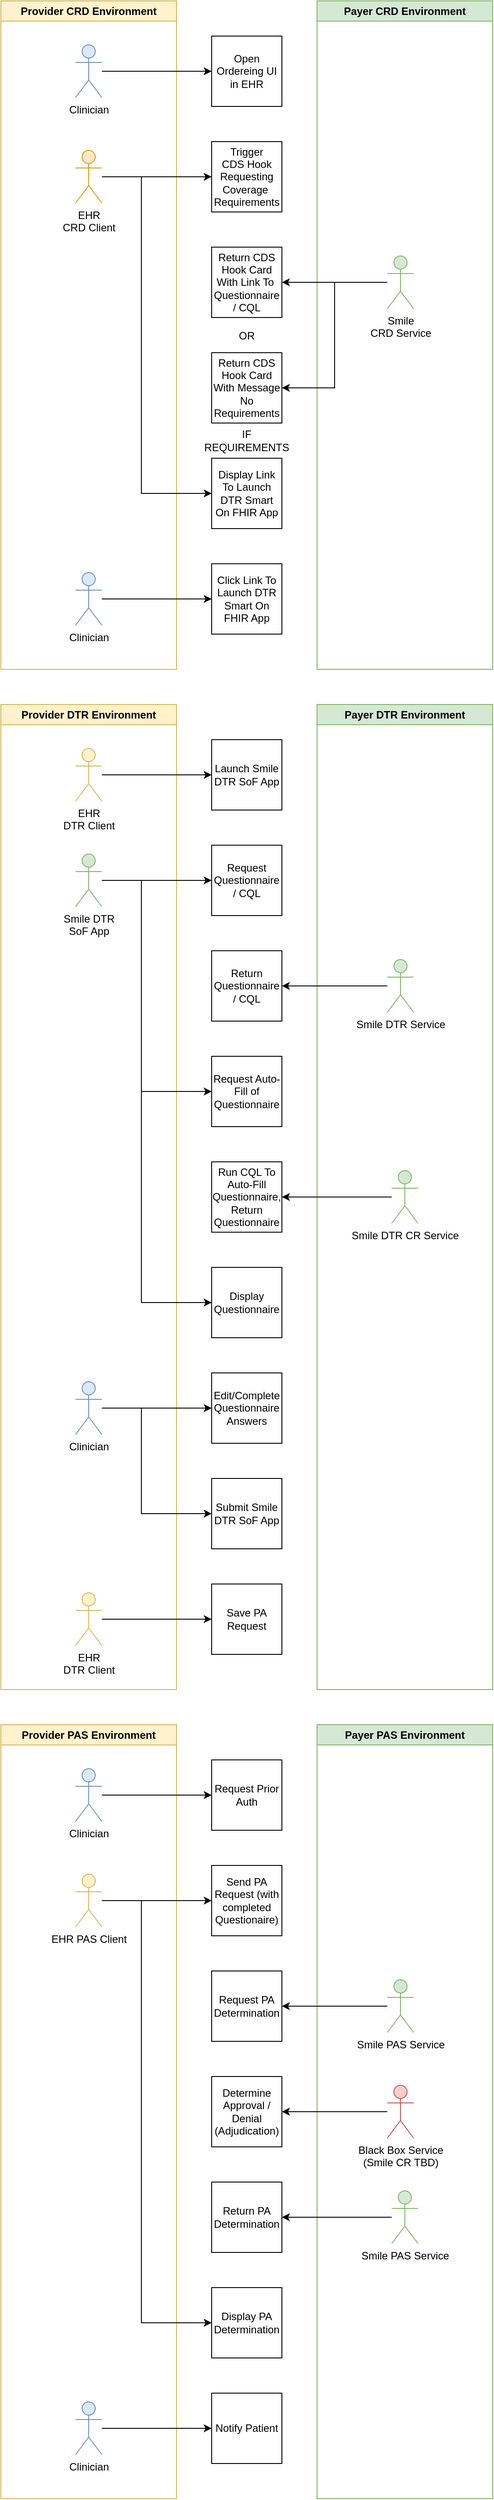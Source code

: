 <mxfile version="21.2.8" type="device">
  <diagram name="Page-1" id="SOqGkkcfoG1m2xs4eLnT">
    <mxGraphModel dx="1098" dy="779" grid="1" gridSize="10" guides="1" tooltips="1" connect="1" arrows="1" fold="1" page="1" pageScale="1" pageWidth="850" pageHeight="1100" math="0" shadow="0">
      <root>
        <mxCell id="0" />
        <mxCell id="1" parent="0" />
        <mxCell id="slQ0p0RlZzj3LKLuBi1Q-2" value="Open Ordereing UI in EHR" style="whiteSpace=wrap;html=1;aspect=fixed;" vertex="1" parent="1">
          <mxGeometry x="280" y="80" width="80" height="80" as="geometry" />
        </mxCell>
        <mxCell id="slQ0p0RlZzj3LKLuBi1Q-4" value="Provider CRD Environment" style="swimlane;whiteSpace=wrap;html=1;fillColor=#fff2cc;strokeColor=#d6b656;" vertex="1" parent="1">
          <mxGeometry x="40" y="40" width="200" height="760" as="geometry" />
        </mxCell>
        <mxCell id="slQ0p0RlZzj3LKLuBi1Q-1" value="EHR&lt;br&gt;CRD Client" style="shape=umlActor;verticalLabelPosition=bottom;verticalAlign=top;html=1;outlineConnect=0;fillColor=#ffe6cc;strokeColor=#d79b00;" vertex="1" parent="slQ0p0RlZzj3LKLuBi1Q-4">
          <mxGeometry x="85" y="170" width="30" height="60" as="geometry" />
        </mxCell>
        <mxCell id="slQ0p0RlZzj3LKLuBi1Q-6" value="Clinician" style="shape=umlActor;verticalLabelPosition=bottom;verticalAlign=top;html=1;outlineConnect=0;fillColor=#dae8fc;strokeColor=#6c8ebf;" vertex="1" parent="slQ0p0RlZzj3LKLuBi1Q-4">
          <mxGeometry x="85" y="50" width="30" height="60" as="geometry" />
        </mxCell>
        <mxCell id="slQ0p0RlZzj3LKLuBi1Q-26" value="Clinician" style="shape=umlActor;verticalLabelPosition=bottom;verticalAlign=top;html=1;outlineConnect=0;fillColor=#dae8fc;strokeColor=#6c8ebf;" vertex="1" parent="slQ0p0RlZzj3LKLuBi1Q-4">
          <mxGeometry x="85" y="650" width="30" height="60" as="geometry" />
        </mxCell>
        <mxCell id="slQ0p0RlZzj3LKLuBi1Q-5" value="Payer CRD Environment" style="swimlane;whiteSpace=wrap;html=1;fillColor=#d5e8d4;strokeColor=#82b366;" vertex="1" parent="1">
          <mxGeometry x="400" y="40" width="200" height="760" as="geometry" />
        </mxCell>
        <mxCell id="slQ0p0RlZzj3LKLuBi1Q-9" value="Smile&lt;br&gt;CRD Service" style="shape=umlActor;verticalLabelPosition=bottom;verticalAlign=top;html=1;outlineConnect=0;fillColor=#d5e8d4;strokeColor=#82b366;" vertex="1" parent="slQ0p0RlZzj3LKLuBi1Q-5">
          <mxGeometry x="80" y="290" width="30" height="60" as="geometry" />
        </mxCell>
        <mxCell id="slQ0p0RlZzj3LKLuBi1Q-7" style="edgeStyle=orthogonalEdgeStyle;rounded=0;orthogonalLoop=1;jettySize=auto;html=1;" edge="1" parent="1" source="slQ0p0RlZzj3LKLuBi1Q-6" target="slQ0p0RlZzj3LKLuBi1Q-2">
          <mxGeometry relative="1" as="geometry" />
        </mxCell>
        <mxCell id="slQ0p0RlZzj3LKLuBi1Q-8" value="Trigger&lt;br&gt;CDS Hook Requesting&lt;br&gt;Coverage&amp;nbsp;&lt;br&gt;Requirements" style="whiteSpace=wrap;html=1;aspect=fixed;" vertex="1" parent="1">
          <mxGeometry x="280" y="200" width="80" height="80" as="geometry" />
        </mxCell>
        <mxCell id="slQ0p0RlZzj3LKLuBi1Q-12" style="edgeStyle=orthogonalEdgeStyle;rounded=0;orthogonalLoop=1;jettySize=auto;html=1;" edge="1" parent="1" source="slQ0p0RlZzj3LKLuBi1Q-1" target="slQ0p0RlZzj3LKLuBi1Q-8">
          <mxGeometry relative="1" as="geometry" />
        </mxCell>
        <mxCell id="slQ0p0RlZzj3LKLuBi1Q-13" value="Return CDS Hook Card With Link To&amp;nbsp;&lt;br&gt;Questionnaire / CQL" style="whiteSpace=wrap;html=1;aspect=fixed;" vertex="1" parent="1">
          <mxGeometry x="280" y="320" width="80" height="80" as="geometry" />
        </mxCell>
        <mxCell id="slQ0p0RlZzj3LKLuBi1Q-15" style="edgeStyle=orthogonalEdgeStyle;rounded=0;orthogonalLoop=1;jettySize=auto;html=1;entryX=1;entryY=0.5;entryDx=0;entryDy=0;" edge="1" parent="1" source="slQ0p0RlZzj3LKLuBi1Q-9" target="slQ0p0RlZzj3LKLuBi1Q-13">
          <mxGeometry relative="1" as="geometry" />
        </mxCell>
        <mxCell id="slQ0p0RlZzj3LKLuBi1Q-16" value="Return CDS Hook Card With Message No&lt;br&gt;Requirements" style="whiteSpace=wrap;html=1;aspect=fixed;" vertex="1" parent="1">
          <mxGeometry x="280" y="440" width="80" height="80" as="geometry" />
        </mxCell>
        <mxCell id="slQ0p0RlZzj3LKLuBi1Q-17" value="OR" style="text;html=1;strokeColor=none;fillColor=none;align=center;verticalAlign=middle;whiteSpace=wrap;rounded=0;" vertex="1" parent="1">
          <mxGeometry x="290" y="406" width="60" height="30" as="geometry" />
        </mxCell>
        <mxCell id="slQ0p0RlZzj3LKLuBi1Q-18" style="edgeStyle=orthogonalEdgeStyle;rounded=0;orthogonalLoop=1;jettySize=auto;html=1;entryX=1;entryY=0.5;entryDx=0;entryDy=0;" edge="1" parent="1" source="slQ0p0RlZzj3LKLuBi1Q-9" target="slQ0p0RlZzj3LKLuBi1Q-16">
          <mxGeometry relative="1" as="geometry" />
        </mxCell>
        <mxCell id="slQ0p0RlZzj3LKLuBi1Q-23" value="Display Link To Launch DTR Smart On FHIR App" style="whiteSpace=wrap;html=1;aspect=fixed;" vertex="1" parent="1">
          <mxGeometry x="280" y="560" width="80" height="80" as="geometry" />
        </mxCell>
        <mxCell id="slQ0p0RlZzj3LKLuBi1Q-25" style="edgeStyle=orthogonalEdgeStyle;rounded=0;orthogonalLoop=1;jettySize=auto;html=1;entryX=0;entryY=0.5;entryDx=0;entryDy=0;" edge="1" parent="1" source="slQ0p0RlZzj3LKLuBi1Q-1" target="slQ0p0RlZzj3LKLuBi1Q-23">
          <mxGeometry relative="1" as="geometry">
            <Array as="points">
              <mxPoint x="200" y="240" />
              <mxPoint x="200" y="600" />
            </Array>
          </mxGeometry>
        </mxCell>
        <mxCell id="slQ0p0RlZzj3LKLuBi1Q-27" value="Click Link To Launch DTR Smart On FHIR App" style="whiteSpace=wrap;html=1;aspect=fixed;" vertex="1" parent="1">
          <mxGeometry x="280" y="680" width="80" height="80" as="geometry" />
        </mxCell>
        <mxCell id="slQ0p0RlZzj3LKLuBi1Q-28" style="edgeStyle=orthogonalEdgeStyle;rounded=0;orthogonalLoop=1;jettySize=auto;html=1;entryX=0;entryY=0.5;entryDx=0;entryDy=0;" edge="1" parent="1" source="slQ0p0RlZzj3LKLuBi1Q-26" target="slQ0p0RlZzj3LKLuBi1Q-27">
          <mxGeometry relative="1" as="geometry" />
        </mxCell>
        <mxCell id="slQ0p0RlZzj3LKLuBi1Q-29" value="IF&lt;br&gt;REQUIREMENTS" style="text;html=1;strokeColor=none;fillColor=none;align=center;verticalAlign=middle;whiteSpace=wrap;rounded=0;" vertex="1" parent="1">
          <mxGeometry x="290" y="525" width="60" height="30" as="geometry" />
        </mxCell>
        <mxCell id="slQ0p0RlZzj3LKLuBi1Q-50" value="Launch Smile DTR SoF App" style="whiteSpace=wrap;html=1;aspect=fixed;" vertex="1" parent="1">
          <mxGeometry x="280" y="880" width="80" height="80" as="geometry" />
        </mxCell>
        <mxCell id="slQ0p0RlZzj3LKLuBi1Q-51" value="Provider DTR Environment" style="swimlane;whiteSpace=wrap;html=1;fillColor=#fff2cc;strokeColor=#d6b656;" vertex="1" parent="1">
          <mxGeometry x="40" y="840" width="200" height="1120" as="geometry" />
        </mxCell>
        <mxCell id="slQ0p0RlZzj3LKLuBi1Q-52" value="Smile DTR&lt;br&gt;SoF App" style="shape=umlActor;verticalLabelPosition=bottom;verticalAlign=top;html=1;outlineConnect=0;fillColor=#d5e8d4;strokeColor=#82b366;" vertex="1" parent="slQ0p0RlZzj3LKLuBi1Q-51">
          <mxGeometry x="85" y="170" width="30" height="60" as="geometry" />
        </mxCell>
        <mxCell id="slQ0p0RlZzj3LKLuBi1Q-53" value="EHR&lt;br style=&quot;border-color: var(--border-color);&quot;&gt;DTR Client" style="shape=umlActor;verticalLabelPosition=bottom;verticalAlign=top;html=1;outlineConnect=0;fillColor=#fff2cc;strokeColor=#d6b656;" vertex="1" parent="slQ0p0RlZzj3LKLuBi1Q-51">
          <mxGeometry x="85" y="50" width="30" height="60" as="geometry" />
        </mxCell>
        <mxCell id="slQ0p0RlZzj3LKLuBi1Q-54" value="Clinician" style="shape=umlActor;verticalLabelPosition=bottom;verticalAlign=top;html=1;outlineConnect=0;fillColor=#dae8fc;strokeColor=#6c8ebf;" vertex="1" parent="slQ0p0RlZzj3LKLuBi1Q-51">
          <mxGeometry x="85" y="770" width="30" height="60" as="geometry" />
        </mxCell>
        <mxCell id="slQ0p0RlZzj3LKLuBi1Q-84" value="EHR&lt;br style=&quot;border-color: var(--border-color);&quot;&gt;DTR Client" style="shape=umlActor;verticalLabelPosition=bottom;verticalAlign=top;html=1;outlineConnect=0;fillColor=#fff2cc;strokeColor=#d6b656;" vertex="1" parent="slQ0p0RlZzj3LKLuBi1Q-51">
          <mxGeometry x="85" y="1010" width="30" height="60" as="geometry" />
        </mxCell>
        <mxCell id="slQ0p0RlZzj3LKLuBi1Q-55" value="Payer DTR Environment" style="swimlane;whiteSpace=wrap;html=1;fillColor=#d5e8d4;strokeColor=#82b366;" vertex="1" parent="1">
          <mxGeometry x="400" y="840" width="200" height="1120" as="geometry" />
        </mxCell>
        <mxCell id="slQ0p0RlZzj3LKLuBi1Q-56" value="Smile DTR Service" style="shape=umlActor;verticalLabelPosition=bottom;verticalAlign=top;html=1;outlineConnect=0;fillColor=#d5e8d4;strokeColor=#82b366;" vertex="1" parent="slQ0p0RlZzj3LKLuBi1Q-55">
          <mxGeometry x="80" y="290" width="30" height="60" as="geometry" />
        </mxCell>
        <mxCell id="slQ0p0RlZzj3LKLuBi1Q-72" value="Smile DTR CR Service" style="shape=umlActor;verticalLabelPosition=bottom;verticalAlign=top;html=1;outlineConnect=0;fillColor=#d5e8d4;strokeColor=#82b366;" vertex="1" parent="slQ0p0RlZzj3LKLuBi1Q-55">
          <mxGeometry x="85" y="530" width="30" height="60" as="geometry" />
        </mxCell>
        <mxCell id="slQ0p0RlZzj3LKLuBi1Q-57" style="edgeStyle=orthogonalEdgeStyle;rounded=0;orthogonalLoop=1;jettySize=auto;html=1;" edge="1" parent="1" source="slQ0p0RlZzj3LKLuBi1Q-53" target="slQ0p0RlZzj3LKLuBi1Q-50">
          <mxGeometry relative="1" as="geometry" />
        </mxCell>
        <mxCell id="slQ0p0RlZzj3LKLuBi1Q-58" value="Request Questionnaire / CQL" style="whiteSpace=wrap;html=1;aspect=fixed;" vertex="1" parent="1">
          <mxGeometry x="280" y="1000" width="80" height="80" as="geometry" />
        </mxCell>
        <mxCell id="slQ0p0RlZzj3LKLuBi1Q-59" style="edgeStyle=orthogonalEdgeStyle;rounded=0;orthogonalLoop=1;jettySize=auto;html=1;" edge="1" parent="1" source="slQ0p0RlZzj3LKLuBi1Q-52" target="slQ0p0RlZzj3LKLuBi1Q-58">
          <mxGeometry relative="1" as="geometry" />
        </mxCell>
        <mxCell id="slQ0p0RlZzj3LKLuBi1Q-60" value="Return Questionnaire / CQL" style="whiteSpace=wrap;html=1;aspect=fixed;" vertex="1" parent="1">
          <mxGeometry x="280" y="1120" width="80" height="80" as="geometry" />
        </mxCell>
        <mxCell id="slQ0p0RlZzj3LKLuBi1Q-61" style="edgeStyle=orthogonalEdgeStyle;rounded=0;orthogonalLoop=1;jettySize=auto;html=1;entryX=1;entryY=0.5;entryDx=0;entryDy=0;" edge="1" parent="1" source="slQ0p0RlZzj3LKLuBi1Q-56" target="slQ0p0RlZzj3LKLuBi1Q-60">
          <mxGeometry relative="1" as="geometry" />
        </mxCell>
        <mxCell id="slQ0p0RlZzj3LKLuBi1Q-62" value="Request Auto-&lt;br&gt;Fill of Questionnaire" style="whiteSpace=wrap;html=1;aspect=fixed;" vertex="1" parent="1">
          <mxGeometry x="280" y="1240" width="80" height="80" as="geometry" />
        </mxCell>
        <mxCell id="slQ0p0RlZzj3LKLuBi1Q-65" value="Run CQL To Auto-Fill Questionnaire,&lt;br&gt;Return Questionnaire" style="whiteSpace=wrap;html=1;aspect=fixed;" vertex="1" parent="1">
          <mxGeometry x="280" y="1360" width="80" height="80" as="geometry" />
        </mxCell>
        <mxCell id="slQ0p0RlZzj3LKLuBi1Q-67" value="Display Questionnaire" style="whiteSpace=wrap;html=1;aspect=fixed;" vertex="1" parent="1">
          <mxGeometry x="280" y="1480" width="80" height="80" as="geometry" />
        </mxCell>
        <mxCell id="slQ0p0RlZzj3LKLuBi1Q-73" style="edgeStyle=orthogonalEdgeStyle;rounded=0;orthogonalLoop=1;jettySize=auto;html=1;entryX=1;entryY=0.5;entryDx=0;entryDy=0;" edge="1" parent="1" source="slQ0p0RlZzj3LKLuBi1Q-72" target="slQ0p0RlZzj3LKLuBi1Q-65">
          <mxGeometry relative="1" as="geometry" />
        </mxCell>
        <mxCell id="slQ0p0RlZzj3LKLuBi1Q-76" style="edgeStyle=orthogonalEdgeStyle;rounded=0;orthogonalLoop=1;jettySize=auto;html=1;entryX=0;entryY=0.5;entryDx=0;entryDy=0;" edge="1" parent="1" source="slQ0p0RlZzj3LKLuBi1Q-52" target="slQ0p0RlZzj3LKLuBi1Q-62">
          <mxGeometry relative="1" as="geometry">
            <Array as="points">
              <mxPoint x="200" y="1040" />
              <mxPoint x="200" y="1280" />
            </Array>
          </mxGeometry>
        </mxCell>
        <mxCell id="slQ0p0RlZzj3LKLuBi1Q-77" style="edgeStyle=orthogonalEdgeStyle;rounded=0;orthogonalLoop=1;jettySize=auto;html=1;entryX=0;entryY=0.5;entryDx=0;entryDy=0;" edge="1" parent="1" source="slQ0p0RlZzj3LKLuBi1Q-52" target="slQ0p0RlZzj3LKLuBi1Q-67">
          <mxGeometry relative="1" as="geometry">
            <Array as="points">
              <mxPoint x="200" y="1040" />
              <mxPoint x="200" y="1520" />
            </Array>
          </mxGeometry>
        </mxCell>
        <mxCell id="slQ0p0RlZzj3LKLuBi1Q-78" value="Edit/Complete Questionnaire Answers" style="whiteSpace=wrap;html=1;aspect=fixed;" vertex="1" parent="1">
          <mxGeometry x="280" y="1600" width="80" height="80" as="geometry" />
        </mxCell>
        <mxCell id="slQ0p0RlZzj3LKLuBi1Q-79" style="edgeStyle=orthogonalEdgeStyle;rounded=0;orthogonalLoop=1;jettySize=auto;html=1;" edge="1" parent="1" source="slQ0p0RlZzj3LKLuBi1Q-54" target="slQ0p0RlZzj3LKLuBi1Q-78">
          <mxGeometry relative="1" as="geometry" />
        </mxCell>
        <mxCell id="slQ0p0RlZzj3LKLuBi1Q-80" value="Submit Smile DTR SoF App" style="whiteSpace=wrap;html=1;aspect=fixed;" vertex="1" parent="1">
          <mxGeometry x="280" y="1720" width="80" height="80" as="geometry" />
        </mxCell>
        <mxCell id="slQ0p0RlZzj3LKLuBi1Q-81" style="edgeStyle=orthogonalEdgeStyle;rounded=0;orthogonalLoop=1;jettySize=auto;html=1;entryX=0;entryY=0.5;entryDx=0;entryDy=0;" edge="1" parent="1" source="slQ0p0RlZzj3LKLuBi1Q-54" target="slQ0p0RlZzj3LKLuBi1Q-80">
          <mxGeometry relative="1" as="geometry">
            <Array as="points">
              <mxPoint x="200" y="1640" />
              <mxPoint x="200" y="1760" />
            </Array>
          </mxGeometry>
        </mxCell>
        <mxCell id="slQ0p0RlZzj3LKLuBi1Q-82" value="Save PA Request" style="whiteSpace=wrap;html=1;aspect=fixed;" vertex="1" parent="1">
          <mxGeometry x="280" y="1840" width="80" height="80" as="geometry" />
        </mxCell>
        <mxCell id="slQ0p0RlZzj3LKLuBi1Q-86" style="edgeStyle=orthogonalEdgeStyle;rounded=0;orthogonalLoop=1;jettySize=auto;html=1;" edge="1" parent="1" source="slQ0p0RlZzj3LKLuBi1Q-84" target="slQ0p0RlZzj3LKLuBi1Q-82">
          <mxGeometry relative="1" as="geometry" />
        </mxCell>
        <mxCell id="slQ0p0RlZzj3LKLuBi1Q-89" value="Request Prior Auth" style="whiteSpace=wrap;html=1;aspect=fixed;" vertex="1" parent="1">
          <mxGeometry x="280" y="2040" width="80" height="80" as="geometry" />
        </mxCell>
        <mxCell id="slQ0p0RlZzj3LKLuBi1Q-90" value="Provider PAS Environment" style="swimlane;whiteSpace=wrap;html=1;fillColor=#fff2cc;strokeColor=#d6b656;" vertex="1" parent="1">
          <mxGeometry x="40" y="2000" width="200" height="880" as="geometry" />
        </mxCell>
        <mxCell id="slQ0p0RlZzj3LKLuBi1Q-91" value="EHR PAS Client" style="shape=umlActor;verticalLabelPosition=bottom;verticalAlign=top;html=1;outlineConnect=0;fillColor=#fff2cc;strokeColor=#d6b656;" vertex="1" parent="slQ0p0RlZzj3LKLuBi1Q-90">
          <mxGeometry x="85" y="170" width="30" height="60" as="geometry" />
        </mxCell>
        <mxCell id="slQ0p0RlZzj3LKLuBi1Q-92" value="Clinician" style="shape=umlActor;verticalLabelPosition=bottom;verticalAlign=top;html=1;outlineConnect=0;fillColor=#dae8fc;strokeColor=#6c8ebf;" vertex="1" parent="slQ0p0RlZzj3LKLuBi1Q-90">
          <mxGeometry x="85" y="50" width="30" height="60" as="geometry" />
        </mxCell>
        <mxCell id="slQ0p0RlZzj3LKLuBi1Q-93" value="Clinician" style="shape=umlActor;verticalLabelPosition=bottom;verticalAlign=top;html=1;outlineConnect=0;fillColor=#dae8fc;strokeColor=#6c8ebf;" vertex="1" parent="slQ0p0RlZzj3LKLuBi1Q-90">
          <mxGeometry x="85" y="770" width="30" height="60" as="geometry" />
        </mxCell>
        <mxCell id="slQ0p0RlZzj3LKLuBi1Q-95" value="Payer PAS Environment" style="swimlane;whiteSpace=wrap;html=1;fillColor=#d5e8d4;strokeColor=#82b366;" vertex="1" parent="1">
          <mxGeometry x="400" y="2000" width="200" height="880" as="geometry" />
        </mxCell>
        <mxCell id="slQ0p0RlZzj3LKLuBi1Q-96" value="Smile PAS Service" style="shape=umlActor;verticalLabelPosition=bottom;verticalAlign=top;html=1;outlineConnect=0;fillColor=#d5e8d4;strokeColor=#82b366;" vertex="1" parent="slQ0p0RlZzj3LKLuBi1Q-95">
          <mxGeometry x="80" y="290" width="30" height="60" as="geometry" />
        </mxCell>
        <mxCell id="slQ0p0RlZzj3LKLuBi1Q-97" value="Smile PAS Service" style="shape=umlActor;verticalLabelPosition=bottom;verticalAlign=top;html=1;outlineConnect=0;fillColor=#d5e8d4;strokeColor=#82b366;" vertex="1" parent="slQ0p0RlZzj3LKLuBi1Q-95">
          <mxGeometry x="85" y="530" width="30" height="60" as="geometry" />
        </mxCell>
        <mxCell id="slQ0p0RlZzj3LKLuBi1Q-115" value="Black Box Service&lt;br&gt;(Smile CR TBD)" style="shape=umlActor;verticalLabelPosition=bottom;verticalAlign=top;html=1;outlineConnect=0;fillColor=#f8cecc;strokeColor=#b85450;" vertex="1" parent="slQ0p0RlZzj3LKLuBi1Q-95">
          <mxGeometry x="80" y="410" width="30" height="60" as="geometry" />
        </mxCell>
        <mxCell id="slQ0p0RlZzj3LKLuBi1Q-98" style="edgeStyle=orthogonalEdgeStyle;rounded=0;orthogonalLoop=1;jettySize=auto;html=1;" edge="1" parent="1" source="slQ0p0RlZzj3LKLuBi1Q-92" target="slQ0p0RlZzj3LKLuBi1Q-89">
          <mxGeometry relative="1" as="geometry" />
        </mxCell>
        <mxCell id="slQ0p0RlZzj3LKLuBi1Q-99" value="Send PA Request (with completed Questionaire)" style="whiteSpace=wrap;html=1;aspect=fixed;" vertex="1" parent="1">
          <mxGeometry x="280" y="2160" width="80" height="80" as="geometry" />
        </mxCell>
        <mxCell id="slQ0p0RlZzj3LKLuBi1Q-100" style="edgeStyle=orthogonalEdgeStyle;rounded=0;orthogonalLoop=1;jettySize=auto;html=1;" edge="1" parent="1" source="slQ0p0RlZzj3LKLuBi1Q-91" target="slQ0p0RlZzj3LKLuBi1Q-99">
          <mxGeometry relative="1" as="geometry" />
        </mxCell>
        <mxCell id="slQ0p0RlZzj3LKLuBi1Q-101" value="Request PA Determination" style="whiteSpace=wrap;html=1;aspect=fixed;" vertex="1" parent="1">
          <mxGeometry x="280" y="2280" width="80" height="80" as="geometry" />
        </mxCell>
        <mxCell id="slQ0p0RlZzj3LKLuBi1Q-102" style="edgeStyle=orthogonalEdgeStyle;rounded=0;orthogonalLoop=1;jettySize=auto;html=1;entryX=1;entryY=0.5;entryDx=0;entryDy=0;" edge="1" parent="1" source="slQ0p0RlZzj3LKLuBi1Q-96" target="slQ0p0RlZzj3LKLuBi1Q-101">
          <mxGeometry relative="1" as="geometry" />
        </mxCell>
        <mxCell id="slQ0p0RlZzj3LKLuBi1Q-103" value="Determine Approval / Denial&lt;br&gt;(Adjudication)" style="whiteSpace=wrap;html=1;aspect=fixed;" vertex="1" parent="1">
          <mxGeometry x="280" y="2400" width="80" height="80" as="geometry" />
        </mxCell>
        <mxCell id="slQ0p0RlZzj3LKLuBi1Q-104" value="Return PA Determination" style="whiteSpace=wrap;html=1;aspect=fixed;" vertex="1" parent="1">
          <mxGeometry x="280" y="2520" width="80" height="80" as="geometry" />
        </mxCell>
        <mxCell id="slQ0p0RlZzj3LKLuBi1Q-105" value="Display PA Determination" style="whiteSpace=wrap;html=1;aspect=fixed;" vertex="1" parent="1">
          <mxGeometry x="280" y="2640" width="80" height="80" as="geometry" />
        </mxCell>
        <mxCell id="slQ0p0RlZzj3LKLuBi1Q-106" style="edgeStyle=orthogonalEdgeStyle;rounded=0;orthogonalLoop=1;jettySize=auto;html=1;entryX=1;entryY=0.5;entryDx=0;entryDy=0;" edge="1" parent="1" source="slQ0p0RlZzj3LKLuBi1Q-97" target="slQ0p0RlZzj3LKLuBi1Q-104">
          <mxGeometry relative="1" as="geometry" />
        </mxCell>
        <mxCell id="slQ0p0RlZzj3LKLuBi1Q-108" style="edgeStyle=orthogonalEdgeStyle;rounded=0;orthogonalLoop=1;jettySize=auto;html=1;entryX=0;entryY=0.5;entryDx=0;entryDy=0;" edge="1" parent="1" source="slQ0p0RlZzj3LKLuBi1Q-91" target="slQ0p0RlZzj3LKLuBi1Q-105">
          <mxGeometry relative="1" as="geometry">
            <Array as="points">
              <mxPoint x="200" y="2200" />
              <mxPoint x="200" y="2680" />
            </Array>
          </mxGeometry>
        </mxCell>
        <mxCell id="slQ0p0RlZzj3LKLuBi1Q-110" style="edgeStyle=orthogonalEdgeStyle;rounded=0;orthogonalLoop=1;jettySize=auto;html=1;" edge="1" parent="1" source="slQ0p0RlZzj3LKLuBi1Q-93">
          <mxGeometry relative="1" as="geometry">
            <mxPoint x="280" y="2800" as="targetPoint" />
          </mxGeometry>
        </mxCell>
        <mxCell id="slQ0p0RlZzj3LKLuBi1Q-116" style="edgeStyle=orthogonalEdgeStyle;rounded=0;orthogonalLoop=1;jettySize=auto;html=1;" edge="1" parent="1" source="slQ0p0RlZzj3LKLuBi1Q-115" target="slQ0p0RlZzj3LKLuBi1Q-103">
          <mxGeometry relative="1" as="geometry" />
        </mxCell>
        <mxCell id="slQ0p0RlZzj3LKLuBi1Q-117" value="Notify Patient" style="whiteSpace=wrap;html=1;aspect=fixed;" vertex="1" parent="1">
          <mxGeometry x="280" y="2760" width="80" height="80" as="geometry" />
        </mxCell>
      </root>
    </mxGraphModel>
  </diagram>
</mxfile>
